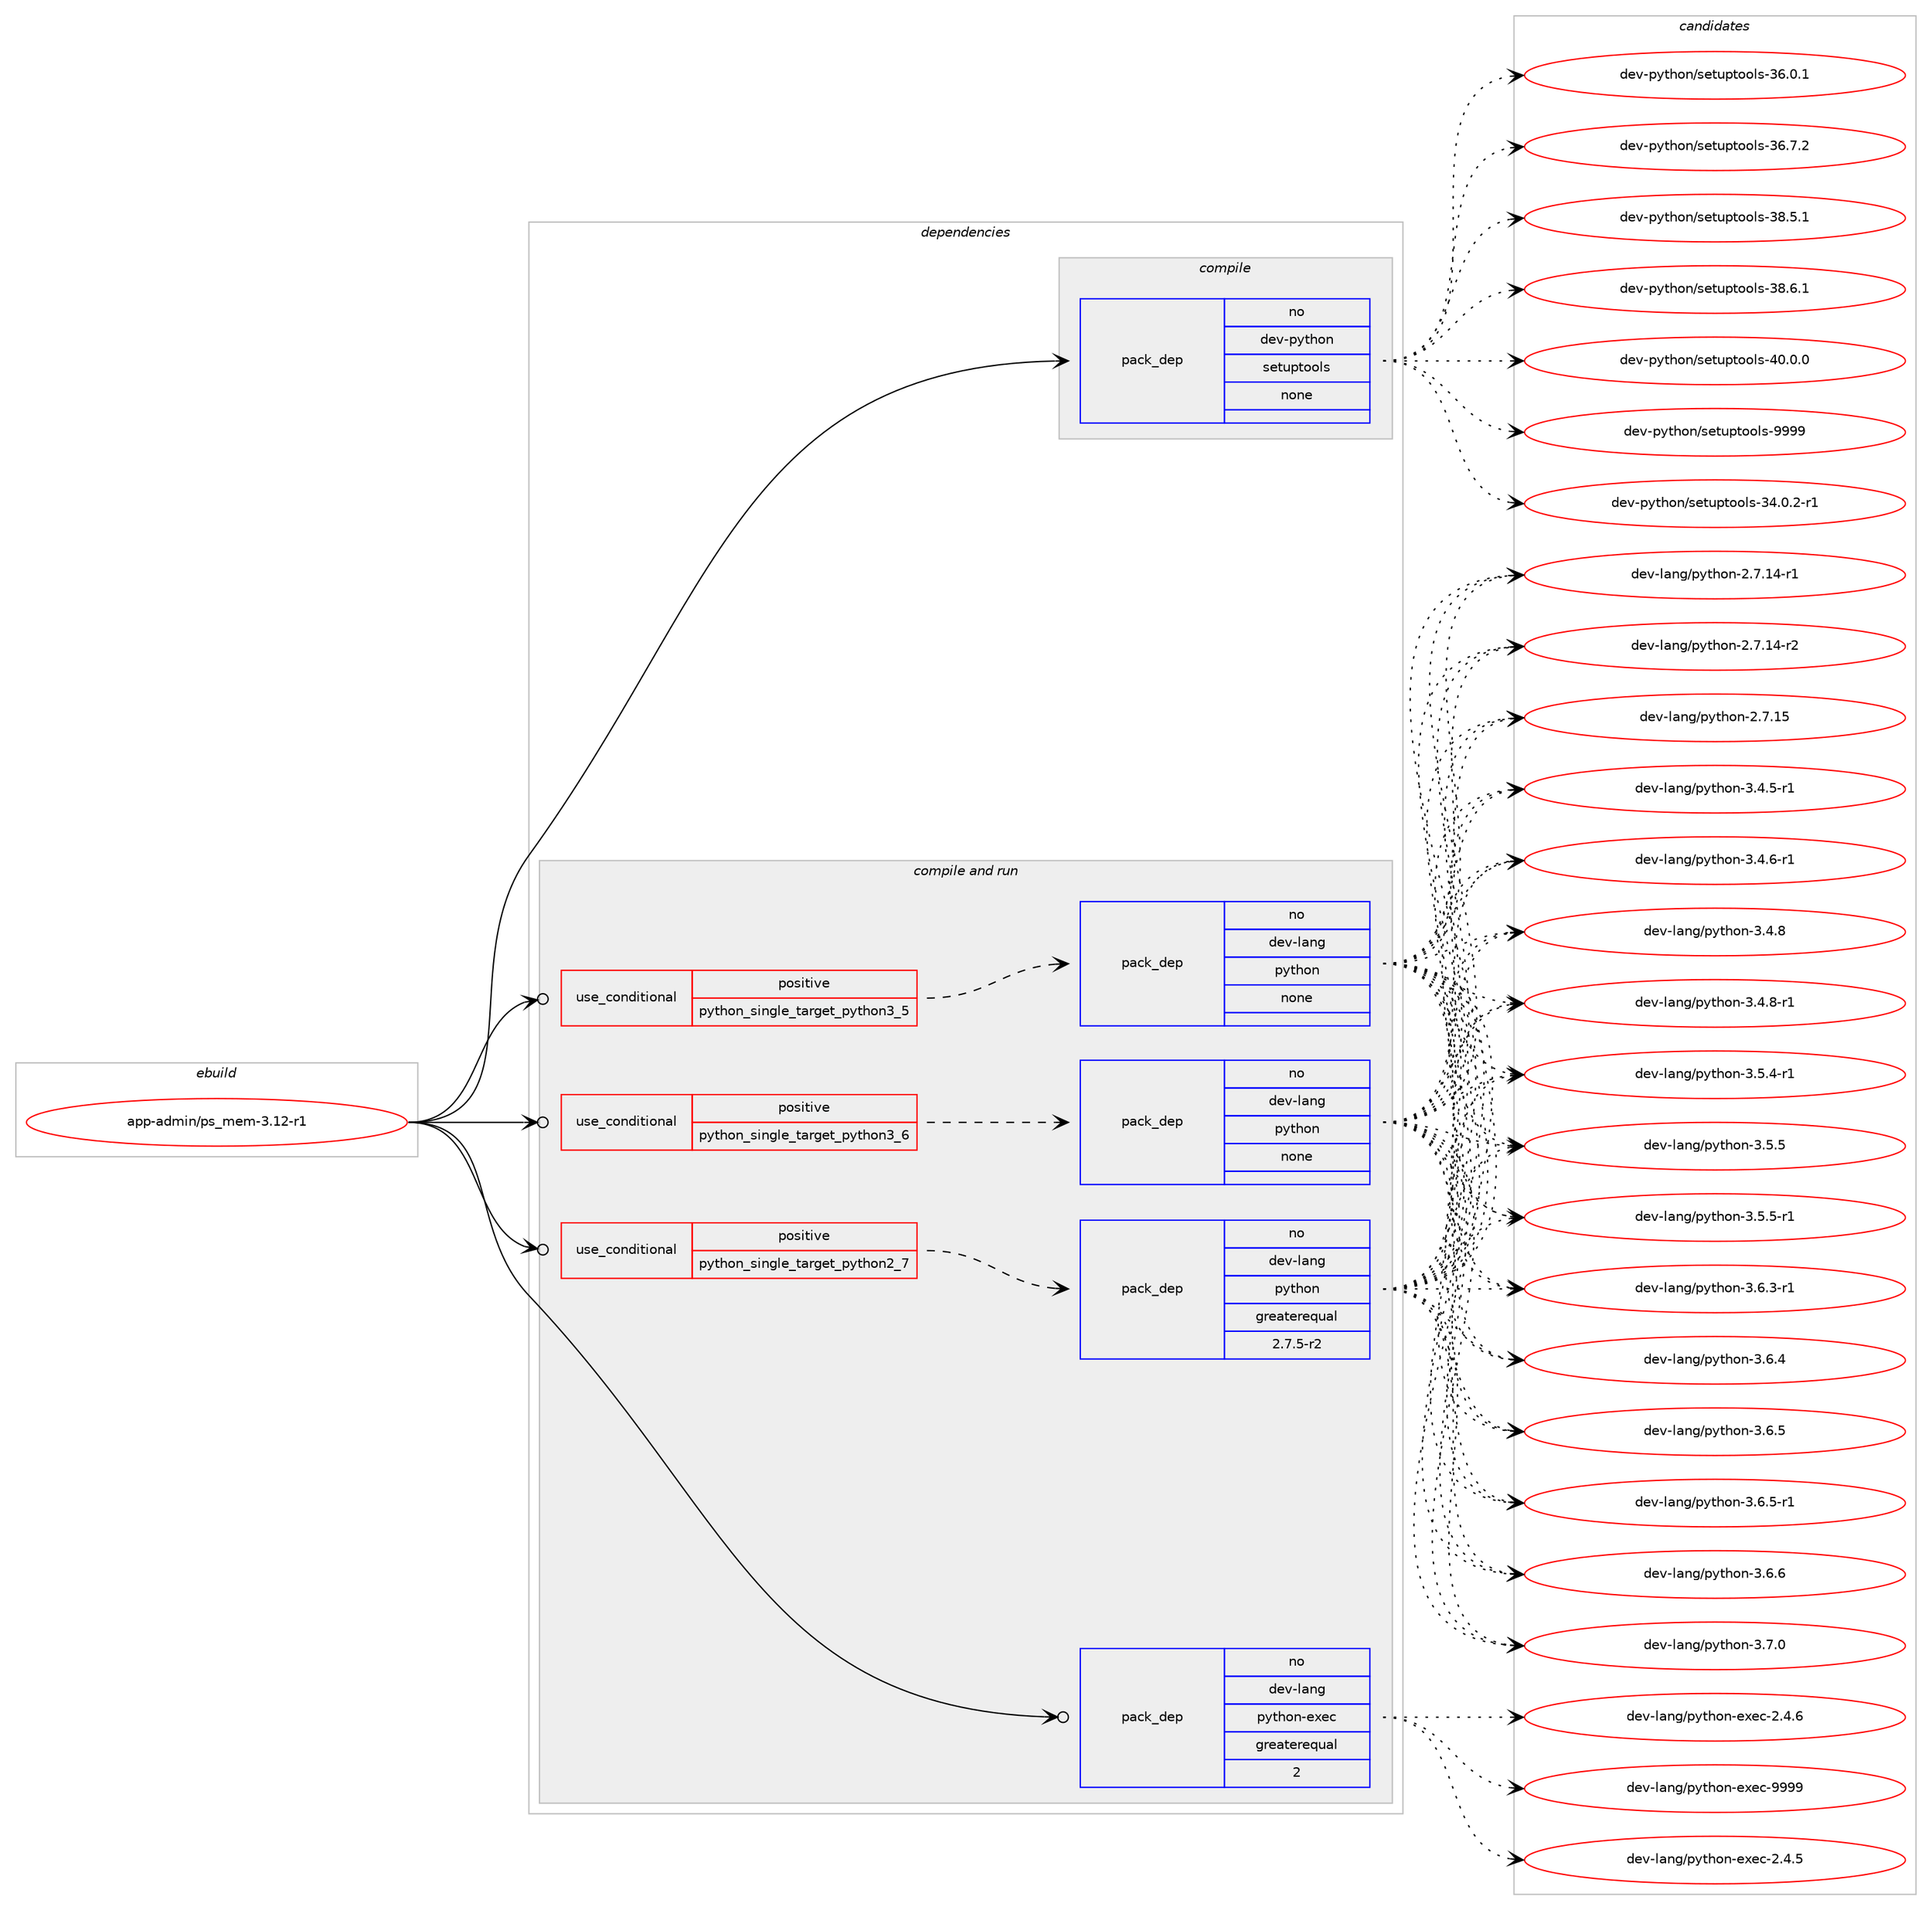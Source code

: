 digraph prolog {

# *************
# Graph options
# *************

newrank=true;
concentrate=true;
compound=true;
graph [rankdir=LR,fontname=Helvetica,fontsize=10,ranksep=1.5];#, ranksep=2.5, nodesep=0.2];
edge  [arrowhead=vee];
node  [fontname=Helvetica,fontsize=10];

# **********
# The ebuild
# **********

subgraph cluster_leftcol {
color=gray;
rank=same;
label=<<i>ebuild</i>>;
id [label="app-admin/ps_mem-3.12-r1", color=red, width=4, href="../app-admin/ps_mem-3.12-r1.svg"];
}

# ****************
# The dependencies
# ****************

subgraph cluster_midcol {
color=gray;
label=<<i>dependencies</i>>;
subgraph cluster_compile {
fillcolor="#eeeeee";
style=filled;
label=<<i>compile</i>>;
subgraph pack173 {
dependency222 [label=<<TABLE BORDER="0" CELLBORDER="1" CELLSPACING="0" CELLPADDING="4" WIDTH="220"><TR><TD ROWSPAN="6" CELLPADDING="30">pack_dep</TD></TR><TR><TD WIDTH="110">no</TD></TR><TR><TD>dev-python</TD></TR><TR><TD>setuptools</TD></TR><TR><TD>none</TD></TR><TR><TD></TD></TR></TABLE>>, shape=none, color=blue];
}
id:e -> dependency222:w [weight=20,style="solid",arrowhead="vee"];
}
subgraph cluster_compileandrun {
fillcolor="#eeeeee";
style=filled;
label=<<i>compile and run</i>>;
subgraph cond30 {
dependency223 [label=<<TABLE BORDER="0" CELLBORDER="1" CELLSPACING="0" CELLPADDING="4"><TR><TD ROWSPAN="3" CELLPADDING="10">use_conditional</TD></TR><TR><TD>positive</TD></TR><TR><TD>python_single_target_python2_7</TD></TR></TABLE>>, shape=none, color=red];
subgraph pack174 {
dependency224 [label=<<TABLE BORDER="0" CELLBORDER="1" CELLSPACING="0" CELLPADDING="4" WIDTH="220"><TR><TD ROWSPAN="6" CELLPADDING="30">pack_dep</TD></TR><TR><TD WIDTH="110">no</TD></TR><TR><TD>dev-lang</TD></TR><TR><TD>python</TD></TR><TR><TD>greaterequal</TD></TR><TR><TD>2.7.5-r2</TD></TR></TABLE>>, shape=none, color=blue];
}
dependency223:e -> dependency224:w [weight=20,style="dashed",arrowhead="vee"];
}
id:e -> dependency223:w [weight=20,style="solid",arrowhead="odotvee"];
subgraph cond31 {
dependency225 [label=<<TABLE BORDER="0" CELLBORDER="1" CELLSPACING="0" CELLPADDING="4"><TR><TD ROWSPAN="3" CELLPADDING="10">use_conditional</TD></TR><TR><TD>positive</TD></TR><TR><TD>python_single_target_python3_5</TD></TR></TABLE>>, shape=none, color=red];
subgraph pack175 {
dependency226 [label=<<TABLE BORDER="0" CELLBORDER="1" CELLSPACING="0" CELLPADDING="4" WIDTH="220"><TR><TD ROWSPAN="6" CELLPADDING="30">pack_dep</TD></TR><TR><TD WIDTH="110">no</TD></TR><TR><TD>dev-lang</TD></TR><TR><TD>python</TD></TR><TR><TD>none</TD></TR><TR><TD></TD></TR></TABLE>>, shape=none, color=blue];
}
dependency225:e -> dependency226:w [weight=20,style="dashed",arrowhead="vee"];
}
id:e -> dependency225:w [weight=20,style="solid",arrowhead="odotvee"];
subgraph cond32 {
dependency227 [label=<<TABLE BORDER="0" CELLBORDER="1" CELLSPACING="0" CELLPADDING="4"><TR><TD ROWSPAN="3" CELLPADDING="10">use_conditional</TD></TR><TR><TD>positive</TD></TR><TR><TD>python_single_target_python3_6</TD></TR></TABLE>>, shape=none, color=red];
subgraph pack176 {
dependency228 [label=<<TABLE BORDER="0" CELLBORDER="1" CELLSPACING="0" CELLPADDING="4" WIDTH="220"><TR><TD ROWSPAN="6" CELLPADDING="30">pack_dep</TD></TR><TR><TD WIDTH="110">no</TD></TR><TR><TD>dev-lang</TD></TR><TR><TD>python</TD></TR><TR><TD>none</TD></TR><TR><TD></TD></TR></TABLE>>, shape=none, color=blue];
}
dependency227:e -> dependency228:w [weight=20,style="dashed",arrowhead="vee"];
}
id:e -> dependency227:w [weight=20,style="solid",arrowhead="odotvee"];
subgraph pack177 {
dependency229 [label=<<TABLE BORDER="0" CELLBORDER="1" CELLSPACING="0" CELLPADDING="4" WIDTH="220"><TR><TD ROWSPAN="6" CELLPADDING="30">pack_dep</TD></TR><TR><TD WIDTH="110">no</TD></TR><TR><TD>dev-lang</TD></TR><TR><TD>python-exec</TD></TR><TR><TD>greaterequal</TD></TR><TR><TD>2</TD></TR></TABLE>>, shape=none, color=blue];
}
id:e -> dependency229:w [weight=20,style="solid",arrowhead="odotvee"];
}
subgraph cluster_run {
fillcolor="#eeeeee";
style=filled;
label=<<i>run</i>>;
}
}

# **************
# The candidates
# **************

subgraph cluster_choices {
rank=same;
color=gray;
label=<<i>candidates</i>>;

subgraph choice173 {
color=black;
nodesep=1;
choice1001011184511212111610411111047115101116117112116111111108115455152464846504511449 [label="dev-python/setuptools-34.0.2-r1", color=red, width=4,href="../dev-python/setuptools-34.0.2-r1.svg"];
choice100101118451121211161041111104711510111611711211611111110811545515446484649 [label="dev-python/setuptools-36.0.1", color=red, width=4,href="../dev-python/setuptools-36.0.1.svg"];
choice100101118451121211161041111104711510111611711211611111110811545515446554650 [label="dev-python/setuptools-36.7.2", color=red, width=4,href="../dev-python/setuptools-36.7.2.svg"];
choice100101118451121211161041111104711510111611711211611111110811545515646534649 [label="dev-python/setuptools-38.5.1", color=red, width=4,href="../dev-python/setuptools-38.5.1.svg"];
choice100101118451121211161041111104711510111611711211611111110811545515646544649 [label="dev-python/setuptools-38.6.1", color=red, width=4,href="../dev-python/setuptools-38.6.1.svg"];
choice100101118451121211161041111104711510111611711211611111110811545524846484648 [label="dev-python/setuptools-40.0.0", color=red, width=4,href="../dev-python/setuptools-40.0.0.svg"];
choice10010111845112121116104111110471151011161171121161111111081154557575757 [label="dev-python/setuptools-9999", color=red, width=4,href="../dev-python/setuptools-9999.svg"];
dependency222:e -> choice1001011184511212111610411111047115101116117112116111111108115455152464846504511449:w [style=dotted,weight="100"];
dependency222:e -> choice100101118451121211161041111104711510111611711211611111110811545515446484649:w [style=dotted,weight="100"];
dependency222:e -> choice100101118451121211161041111104711510111611711211611111110811545515446554650:w [style=dotted,weight="100"];
dependency222:e -> choice100101118451121211161041111104711510111611711211611111110811545515646534649:w [style=dotted,weight="100"];
dependency222:e -> choice100101118451121211161041111104711510111611711211611111110811545515646544649:w [style=dotted,weight="100"];
dependency222:e -> choice100101118451121211161041111104711510111611711211611111110811545524846484648:w [style=dotted,weight="100"];
dependency222:e -> choice10010111845112121116104111110471151011161171121161111111081154557575757:w [style=dotted,weight="100"];
}
subgraph choice174 {
color=black;
nodesep=1;
choice100101118451089711010347112121116104111110455046554649524511449 [label="dev-lang/python-2.7.14-r1", color=red, width=4,href="../dev-lang/python-2.7.14-r1.svg"];
choice100101118451089711010347112121116104111110455046554649524511450 [label="dev-lang/python-2.7.14-r2", color=red, width=4,href="../dev-lang/python-2.7.14-r2.svg"];
choice10010111845108971101034711212111610411111045504655464953 [label="dev-lang/python-2.7.15", color=red, width=4,href="../dev-lang/python-2.7.15.svg"];
choice1001011184510897110103471121211161041111104551465246534511449 [label="dev-lang/python-3.4.5-r1", color=red, width=4,href="../dev-lang/python-3.4.5-r1.svg"];
choice1001011184510897110103471121211161041111104551465246544511449 [label="dev-lang/python-3.4.6-r1", color=red, width=4,href="../dev-lang/python-3.4.6-r1.svg"];
choice100101118451089711010347112121116104111110455146524656 [label="dev-lang/python-3.4.8", color=red, width=4,href="../dev-lang/python-3.4.8.svg"];
choice1001011184510897110103471121211161041111104551465246564511449 [label="dev-lang/python-3.4.8-r1", color=red, width=4,href="../dev-lang/python-3.4.8-r1.svg"];
choice1001011184510897110103471121211161041111104551465346524511449 [label="dev-lang/python-3.5.4-r1", color=red, width=4,href="../dev-lang/python-3.5.4-r1.svg"];
choice100101118451089711010347112121116104111110455146534653 [label="dev-lang/python-3.5.5", color=red, width=4,href="../dev-lang/python-3.5.5.svg"];
choice1001011184510897110103471121211161041111104551465346534511449 [label="dev-lang/python-3.5.5-r1", color=red, width=4,href="../dev-lang/python-3.5.5-r1.svg"];
choice1001011184510897110103471121211161041111104551465446514511449 [label="dev-lang/python-3.6.3-r1", color=red, width=4,href="../dev-lang/python-3.6.3-r1.svg"];
choice100101118451089711010347112121116104111110455146544652 [label="dev-lang/python-3.6.4", color=red, width=4,href="../dev-lang/python-3.6.4.svg"];
choice100101118451089711010347112121116104111110455146544653 [label="dev-lang/python-3.6.5", color=red, width=4,href="../dev-lang/python-3.6.5.svg"];
choice1001011184510897110103471121211161041111104551465446534511449 [label="dev-lang/python-3.6.5-r1", color=red, width=4,href="../dev-lang/python-3.6.5-r1.svg"];
choice100101118451089711010347112121116104111110455146544654 [label="dev-lang/python-3.6.6", color=red, width=4,href="../dev-lang/python-3.6.6.svg"];
choice100101118451089711010347112121116104111110455146554648 [label="dev-lang/python-3.7.0", color=red, width=4,href="../dev-lang/python-3.7.0.svg"];
dependency224:e -> choice100101118451089711010347112121116104111110455046554649524511449:w [style=dotted,weight="100"];
dependency224:e -> choice100101118451089711010347112121116104111110455046554649524511450:w [style=dotted,weight="100"];
dependency224:e -> choice10010111845108971101034711212111610411111045504655464953:w [style=dotted,weight="100"];
dependency224:e -> choice1001011184510897110103471121211161041111104551465246534511449:w [style=dotted,weight="100"];
dependency224:e -> choice1001011184510897110103471121211161041111104551465246544511449:w [style=dotted,weight="100"];
dependency224:e -> choice100101118451089711010347112121116104111110455146524656:w [style=dotted,weight="100"];
dependency224:e -> choice1001011184510897110103471121211161041111104551465246564511449:w [style=dotted,weight="100"];
dependency224:e -> choice1001011184510897110103471121211161041111104551465346524511449:w [style=dotted,weight="100"];
dependency224:e -> choice100101118451089711010347112121116104111110455146534653:w [style=dotted,weight="100"];
dependency224:e -> choice1001011184510897110103471121211161041111104551465346534511449:w [style=dotted,weight="100"];
dependency224:e -> choice1001011184510897110103471121211161041111104551465446514511449:w [style=dotted,weight="100"];
dependency224:e -> choice100101118451089711010347112121116104111110455146544652:w [style=dotted,weight="100"];
dependency224:e -> choice100101118451089711010347112121116104111110455146544653:w [style=dotted,weight="100"];
dependency224:e -> choice1001011184510897110103471121211161041111104551465446534511449:w [style=dotted,weight="100"];
dependency224:e -> choice100101118451089711010347112121116104111110455146544654:w [style=dotted,weight="100"];
dependency224:e -> choice100101118451089711010347112121116104111110455146554648:w [style=dotted,weight="100"];
}
subgraph choice175 {
color=black;
nodesep=1;
choice100101118451089711010347112121116104111110455046554649524511449 [label="dev-lang/python-2.7.14-r1", color=red, width=4,href="../dev-lang/python-2.7.14-r1.svg"];
choice100101118451089711010347112121116104111110455046554649524511450 [label="dev-lang/python-2.7.14-r2", color=red, width=4,href="../dev-lang/python-2.7.14-r2.svg"];
choice10010111845108971101034711212111610411111045504655464953 [label="dev-lang/python-2.7.15", color=red, width=4,href="../dev-lang/python-2.7.15.svg"];
choice1001011184510897110103471121211161041111104551465246534511449 [label="dev-lang/python-3.4.5-r1", color=red, width=4,href="../dev-lang/python-3.4.5-r1.svg"];
choice1001011184510897110103471121211161041111104551465246544511449 [label="dev-lang/python-3.4.6-r1", color=red, width=4,href="../dev-lang/python-3.4.6-r1.svg"];
choice100101118451089711010347112121116104111110455146524656 [label="dev-lang/python-3.4.8", color=red, width=4,href="../dev-lang/python-3.4.8.svg"];
choice1001011184510897110103471121211161041111104551465246564511449 [label="dev-lang/python-3.4.8-r1", color=red, width=4,href="../dev-lang/python-3.4.8-r1.svg"];
choice1001011184510897110103471121211161041111104551465346524511449 [label="dev-lang/python-3.5.4-r1", color=red, width=4,href="../dev-lang/python-3.5.4-r1.svg"];
choice100101118451089711010347112121116104111110455146534653 [label="dev-lang/python-3.5.5", color=red, width=4,href="../dev-lang/python-3.5.5.svg"];
choice1001011184510897110103471121211161041111104551465346534511449 [label="dev-lang/python-3.5.5-r1", color=red, width=4,href="../dev-lang/python-3.5.5-r1.svg"];
choice1001011184510897110103471121211161041111104551465446514511449 [label="dev-lang/python-3.6.3-r1", color=red, width=4,href="../dev-lang/python-3.6.3-r1.svg"];
choice100101118451089711010347112121116104111110455146544652 [label="dev-lang/python-3.6.4", color=red, width=4,href="../dev-lang/python-3.6.4.svg"];
choice100101118451089711010347112121116104111110455146544653 [label="dev-lang/python-3.6.5", color=red, width=4,href="../dev-lang/python-3.6.5.svg"];
choice1001011184510897110103471121211161041111104551465446534511449 [label="dev-lang/python-3.6.5-r1", color=red, width=4,href="../dev-lang/python-3.6.5-r1.svg"];
choice100101118451089711010347112121116104111110455146544654 [label="dev-lang/python-3.6.6", color=red, width=4,href="../dev-lang/python-3.6.6.svg"];
choice100101118451089711010347112121116104111110455146554648 [label="dev-lang/python-3.7.0", color=red, width=4,href="../dev-lang/python-3.7.0.svg"];
dependency226:e -> choice100101118451089711010347112121116104111110455046554649524511449:w [style=dotted,weight="100"];
dependency226:e -> choice100101118451089711010347112121116104111110455046554649524511450:w [style=dotted,weight="100"];
dependency226:e -> choice10010111845108971101034711212111610411111045504655464953:w [style=dotted,weight="100"];
dependency226:e -> choice1001011184510897110103471121211161041111104551465246534511449:w [style=dotted,weight="100"];
dependency226:e -> choice1001011184510897110103471121211161041111104551465246544511449:w [style=dotted,weight="100"];
dependency226:e -> choice100101118451089711010347112121116104111110455146524656:w [style=dotted,weight="100"];
dependency226:e -> choice1001011184510897110103471121211161041111104551465246564511449:w [style=dotted,weight="100"];
dependency226:e -> choice1001011184510897110103471121211161041111104551465346524511449:w [style=dotted,weight="100"];
dependency226:e -> choice100101118451089711010347112121116104111110455146534653:w [style=dotted,weight="100"];
dependency226:e -> choice1001011184510897110103471121211161041111104551465346534511449:w [style=dotted,weight="100"];
dependency226:e -> choice1001011184510897110103471121211161041111104551465446514511449:w [style=dotted,weight="100"];
dependency226:e -> choice100101118451089711010347112121116104111110455146544652:w [style=dotted,weight="100"];
dependency226:e -> choice100101118451089711010347112121116104111110455146544653:w [style=dotted,weight="100"];
dependency226:e -> choice1001011184510897110103471121211161041111104551465446534511449:w [style=dotted,weight="100"];
dependency226:e -> choice100101118451089711010347112121116104111110455146544654:w [style=dotted,weight="100"];
dependency226:e -> choice100101118451089711010347112121116104111110455146554648:w [style=dotted,weight="100"];
}
subgraph choice176 {
color=black;
nodesep=1;
choice100101118451089711010347112121116104111110455046554649524511449 [label="dev-lang/python-2.7.14-r1", color=red, width=4,href="../dev-lang/python-2.7.14-r1.svg"];
choice100101118451089711010347112121116104111110455046554649524511450 [label="dev-lang/python-2.7.14-r2", color=red, width=4,href="../dev-lang/python-2.7.14-r2.svg"];
choice10010111845108971101034711212111610411111045504655464953 [label="dev-lang/python-2.7.15", color=red, width=4,href="../dev-lang/python-2.7.15.svg"];
choice1001011184510897110103471121211161041111104551465246534511449 [label="dev-lang/python-3.4.5-r1", color=red, width=4,href="../dev-lang/python-3.4.5-r1.svg"];
choice1001011184510897110103471121211161041111104551465246544511449 [label="dev-lang/python-3.4.6-r1", color=red, width=4,href="../dev-lang/python-3.4.6-r1.svg"];
choice100101118451089711010347112121116104111110455146524656 [label="dev-lang/python-3.4.8", color=red, width=4,href="../dev-lang/python-3.4.8.svg"];
choice1001011184510897110103471121211161041111104551465246564511449 [label="dev-lang/python-3.4.8-r1", color=red, width=4,href="../dev-lang/python-3.4.8-r1.svg"];
choice1001011184510897110103471121211161041111104551465346524511449 [label="dev-lang/python-3.5.4-r1", color=red, width=4,href="../dev-lang/python-3.5.4-r1.svg"];
choice100101118451089711010347112121116104111110455146534653 [label="dev-lang/python-3.5.5", color=red, width=4,href="../dev-lang/python-3.5.5.svg"];
choice1001011184510897110103471121211161041111104551465346534511449 [label="dev-lang/python-3.5.5-r1", color=red, width=4,href="../dev-lang/python-3.5.5-r1.svg"];
choice1001011184510897110103471121211161041111104551465446514511449 [label="dev-lang/python-3.6.3-r1", color=red, width=4,href="../dev-lang/python-3.6.3-r1.svg"];
choice100101118451089711010347112121116104111110455146544652 [label="dev-lang/python-3.6.4", color=red, width=4,href="../dev-lang/python-3.6.4.svg"];
choice100101118451089711010347112121116104111110455146544653 [label="dev-lang/python-3.6.5", color=red, width=4,href="../dev-lang/python-3.6.5.svg"];
choice1001011184510897110103471121211161041111104551465446534511449 [label="dev-lang/python-3.6.5-r1", color=red, width=4,href="../dev-lang/python-3.6.5-r1.svg"];
choice100101118451089711010347112121116104111110455146544654 [label="dev-lang/python-3.6.6", color=red, width=4,href="../dev-lang/python-3.6.6.svg"];
choice100101118451089711010347112121116104111110455146554648 [label="dev-lang/python-3.7.0", color=red, width=4,href="../dev-lang/python-3.7.0.svg"];
dependency228:e -> choice100101118451089711010347112121116104111110455046554649524511449:w [style=dotted,weight="100"];
dependency228:e -> choice100101118451089711010347112121116104111110455046554649524511450:w [style=dotted,weight="100"];
dependency228:e -> choice10010111845108971101034711212111610411111045504655464953:w [style=dotted,weight="100"];
dependency228:e -> choice1001011184510897110103471121211161041111104551465246534511449:w [style=dotted,weight="100"];
dependency228:e -> choice1001011184510897110103471121211161041111104551465246544511449:w [style=dotted,weight="100"];
dependency228:e -> choice100101118451089711010347112121116104111110455146524656:w [style=dotted,weight="100"];
dependency228:e -> choice1001011184510897110103471121211161041111104551465246564511449:w [style=dotted,weight="100"];
dependency228:e -> choice1001011184510897110103471121211161041111104551465346524511449:w [style=dotted,weight="100"];
dependency228:e -> choice100101118451089711010347112121116104111110455146534653:w [style=dotted,weight="100"];
dependency228:e -> choice1001011184510897110103471121211161041111104551465346534511449:w [style=dotted,weight="100"];
dependency228:e -> choice1001011184510897110103471121211161041111104551465446514511449:w [style=dotted,weight="100"];
dependency228:e -> choice100101118451089711010347112121116104111110455146544652:w [style=dotted,weight="100"];
dependency228:e -> choice100101118451089711010347112121116104111110455146544653:w [style=dotted,weight="100"];
dependency228:e -> choice1001011184510897110103471121211161041111104551465446534511449:w [style=dotted,weight="100"];
dependency228:e -> choice100101118451089711010347112121116104111110455146544654:w [style=dotted,weight="100"];
dependency228:e -> choice100101118451089711010347112121116104111110455146554648:w [style=dotted,weight="100"];
}
subgraph choice177 {
color=black;
nodesep=1;
choice1001011184510897110103471121211161041111104510112010199455046524653 [label="dev-lang/python-exec-2.4.5", color=red, width=4,href="../dev-lang/python-exec-2.4.5.svg"];
choice1001011184510897110103471121211161041111104510112010199455046524654 [label="dev-lang/python-exec-2.4.6", color=red, width=4,href="../dev-lang/python-exec-2.4.6.svg"];
choice10010111845108971101034711212111610411111045101120101994557575757 [label="dev-lang/python-exec-9999", color=red, width=4,href="../dev-lang/python-exec-9999.svg"];
dependency229:e -> choice1001011184510897110103471121211161041111104510112010199455046524653:w [style=dotted,weight="100"];
dependency229:e -> choice1001011184510897110103471121211161041111104510112010199455046524654:w [style=dotted,weight="100"];
dependency229:e -> choice10010111845108971101034711212111610411111045101120101994557575757:w [style=dotted,weight="100"];
}
}

}

